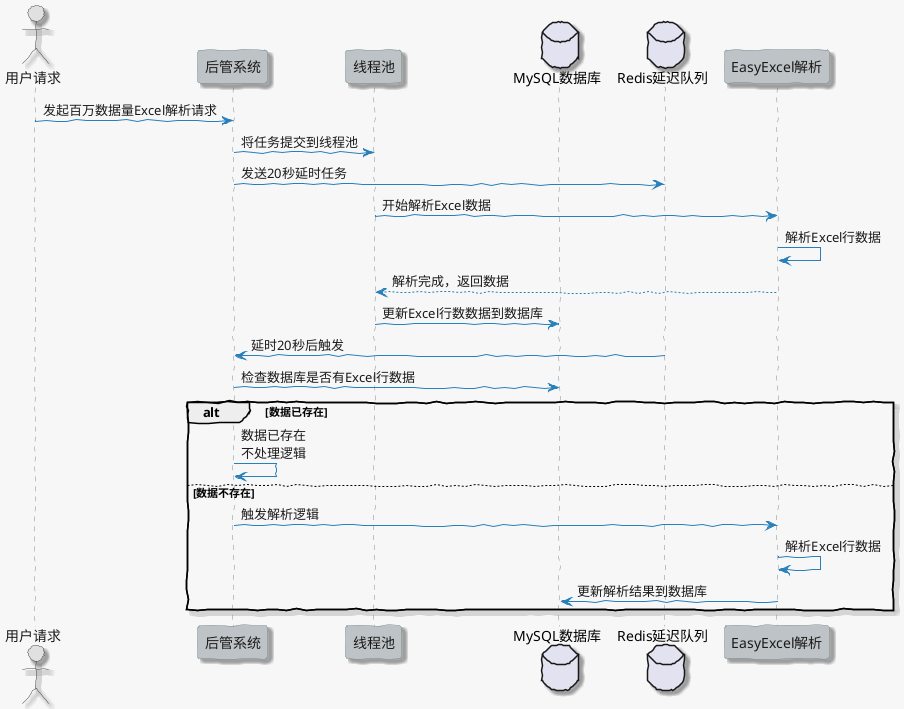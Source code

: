 @startuml

skinparam backgroundColor #F7F7F7
skinparam shadowing true
skinparam handwritten true
skinparam actorBorderColor #4A4A4A
skinparam actorBackgroundColor #E0E0E0
skinparam actorFontColor #1A1A1A
skinparam participantBorderColor #7F8C8D
skinparam participantBackgroundColor #BDC3C7
skinparam participantFontColor #1A1A1A
skinparam sequence {
    ArrowColor #2980B9
    ArrowFontColor #1A1A1A
    LifeLineBorderColor #7F8C8D
    LifeLineBackgroundColor #FFFFFF
    BoxBorderColor #7F8C8D
    BoxBackgroundColor #BDC3C7
    ParticipantBackgroundColor #BDC3C7
    ParticipantBorderColor #7F8C8D
}

actor "用户请求" as User
participant "后管系统" as Backend
participant "线程池" as ThreadPool
database "MySQL数据库" as MySQL
database "Redis延迟队列" as RedisQueue
participant "EasyExcel解析" as EasyExcel

User -> Backend : 发起百万数据量Excel解析请求
Backend -> ThreadPool : 将任务提交到线程池
Backend -> RedisQueue : 发送20秒延时任务
ThreadPool -> EasyExcel : 开始解析Excel数据
EasyExcel -> EasyExcel : 解析Excel行数据
EasyExcel --> ThreadPool : 解析完成，返回数据
ThreadPool -> MySQL : 更新Excel行数数据到数据库

RedisQueue -> Backend : 延时20秒后触发
Backend -> MySQL : 检查数据库是否有Excel行数据
alt 数据已存在
    Backend -> Backend : 数据已存在\n不处理逻辑
else 数据不存在
    Backend -> EasyExcel : 触发解析逻辑
    EasyExcel -> EasyExcel : 解析Excel行数据
    EasyExcel -> MySQL : 更新解析结果到数据库
end

@enduml

